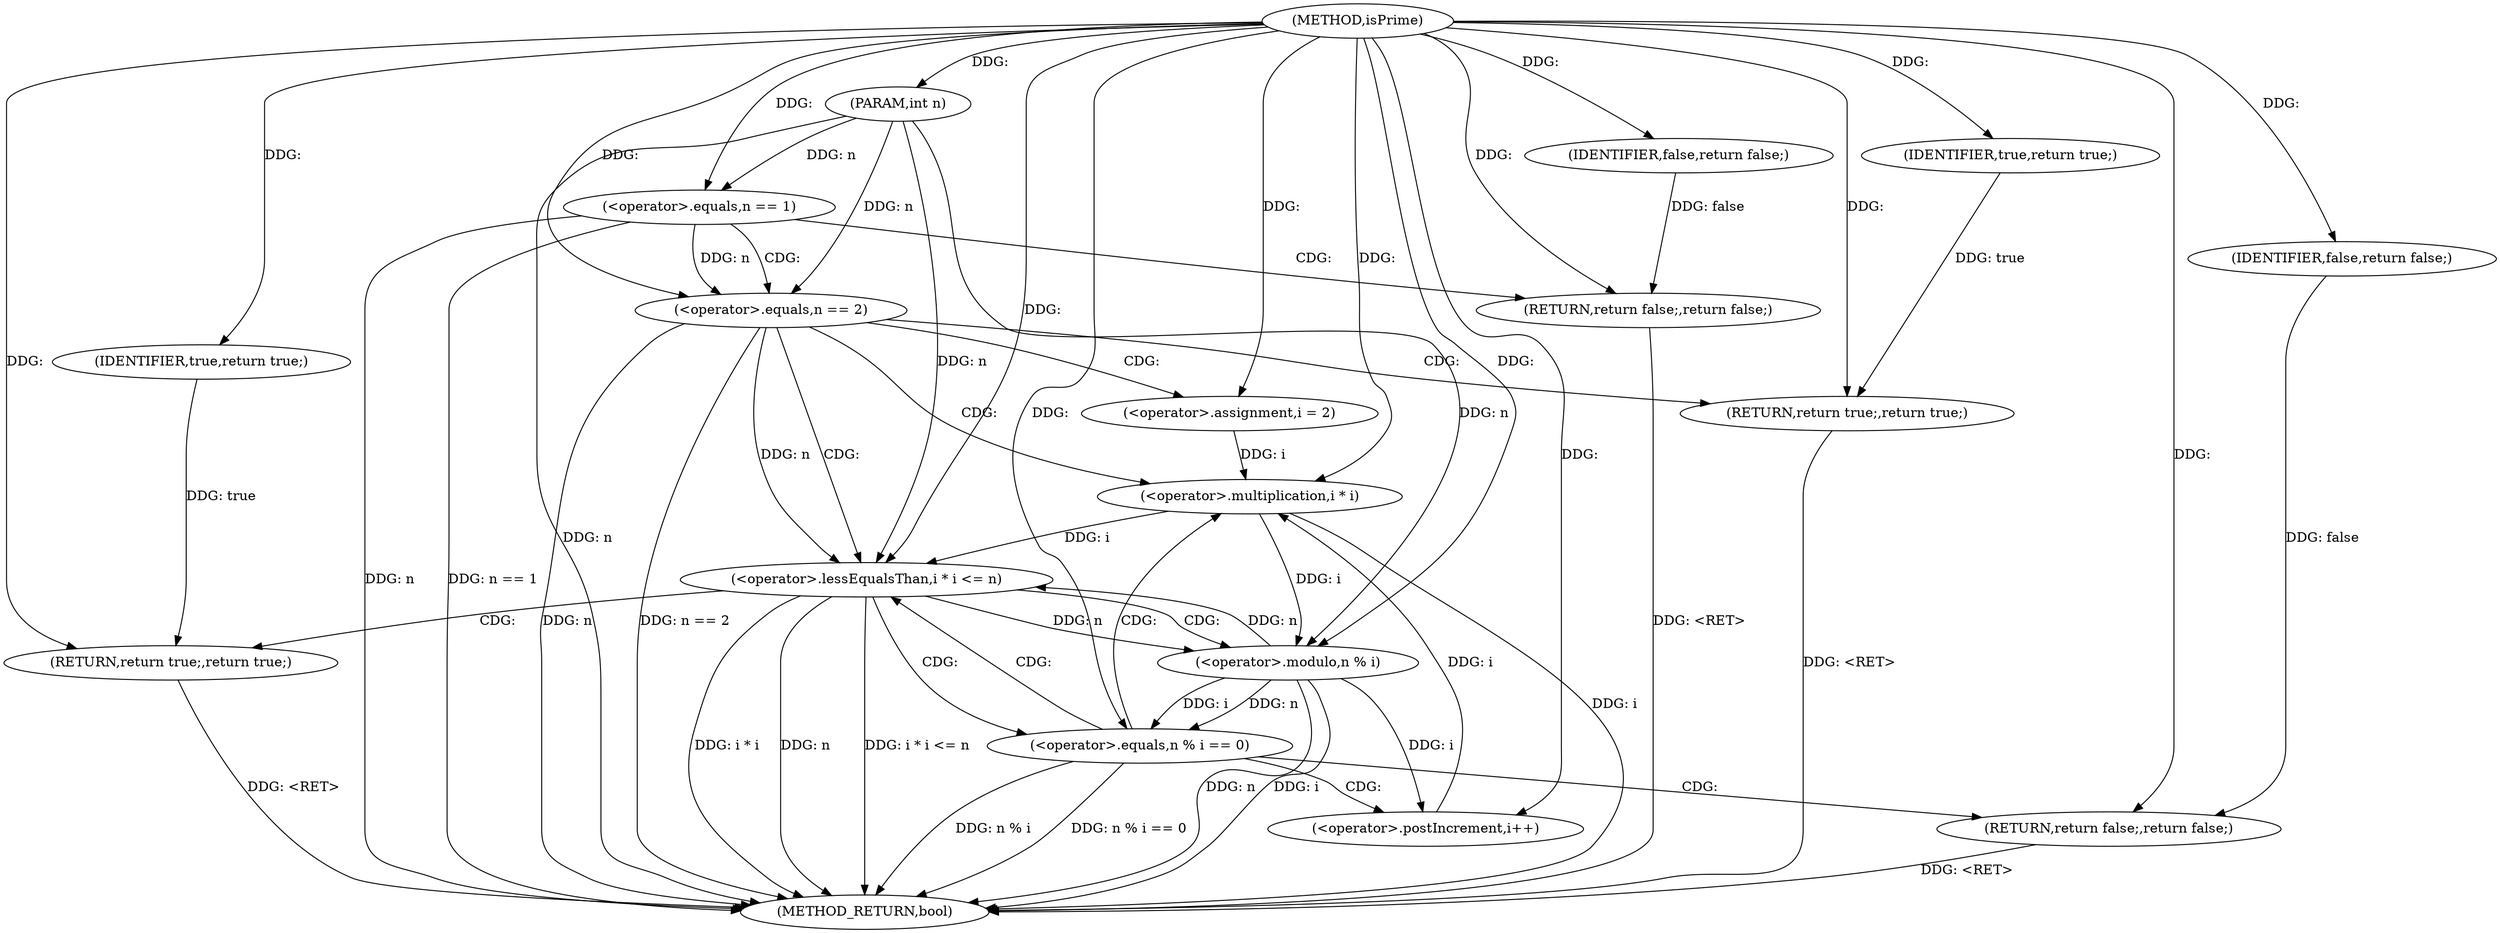 digraph "isPrime" {  
"1000159" [label = "(METHOD,isPrime)" ]
"1000197" [label = "(METHOD_RETURN,bool)" ]
"1000160" [label = "(PARAM,int n)" ]
"1000195" [label = "(RETURN,return true;,return true;)" ]
"1000163" [label = "(<operator>.equals,n == 1)" ]
"1000166" [label = "(RETURN,return false;,return false;)" ]
"1000169" [label = "(<operator>.equals,n == 2)" ]
"1000172" [label = "(RETURN,return true;,return true;)" ]
"1000176" [label = "(<operator>.assignment,i = 2)" ]
"1000179" [label = "(<operator>.lessEqualsThan,i * i <= n)" ]
"1000184" [label = "(<operator>.postIncrement,i++)" ]
"1000196" [label = "(IDENTIFIER,true,return true;)" ]
"1000167" [label = "(IDENTIFIER,false,return false;)" ]
"1000173" [label = "(IDENTIFIER,true,return true;)" ]
"1000180" [label = "(<operator>.multiplication,i * i)" ]
"1000188" [label = "(<operator>.equals,n % i == 0)" ]
"1000193" [label = "(RETURN,return false;,return false;)" ]
"1000194" [label = "(IDENTIFIER,false,return false;)" ]
"1000189" [label = "(<operator>.modulo,n % i)" ]
  "1000172" -> "1000197"  [ label = "DDG: <RET>"] 
  "1000166" -> "1000197"  [ label = "DDG: <RET>"] 
  "1000193" -> "1000197"  [ label = "DDG: <RET>"] 
  "1000160" -> "1000197"  [ label = "DDG: n"] 
  "1000163" -> "1000197"  [ label = "DDG: n"] 
  "1000163" -> "1000197"  [ label = "DDG: n == 1"] 
  "1000169" -> "1000197"  [ label = "DDG: n"] 
  "1000169" -> "1000197"  [ label = "DDG: n == 2"] 
  "1000180" -> "1000197"  [ label = "DDG: i"] 
  "1000179" -> "1000197"  [ label = "DDG: i * i"] 
  "1000179" -> "1000197"  [ label = "DDG: n"] 
  "1000179" -> "1000197"  [ label = "DDG: i * i <= n"] 
  "1000189" -> "1000197"  [ label = "DDG: n"] 
  "1000189" -> "1000197"  [ label = "DDG: i"] 
  "1000188" -> "1000197"  [ label = "DDG: n % i"] 
  "1000188" -> "1000197"  [ label = "DDG: n % i == 0"] 
  "1000195" -> "1000197"  [ label = "DDG: <RET>"] 
  "1000159" -> "1000160"  [ label = "DDG: "] 
  "1000196" -> "1000195"  [ label = "DDG: true"] 
  "1000159" -> "1000195"  [ label = "DDG: "] 
  "1000167" -> "1000166"  [ label = "DDG: false"] 
  "1000159" -> "1000166"  [ label = "DDG: "] 
  "1000173" -> "1000172"  [ label = "DDG: true"] 
  "1000159" -> "1000172"  [ label = "DDG: "] 
  "1000159" -> "1000176"  [ label = "DDG: "] 
  "1000159" -> "1000196"  [ label = "DDG: "] 
  "1000160" -> "1000163"  [ label = "DDG: n"] 
  "1000159" -> "1000163"  [ label = "DDG: "] 
  "1000159" -> "1000167"  [ label = "DDG: "] 
  "1000163" -> "1000169"  [ label = "DDG: n"] 
  "1000160" -> "1000169"  [ label = "DDG: n"] 
  "1000159" -> "1000169"  [ label = "DDG: "] 
  "1000159" -> "1000173"  [ label = "DDG: "] 
  "1000180" -> "1000179"  [ label = "DDG: i"] 
  "1000169" -> "1000179"  [ label = "DDG: n"] 
  "1000189" -> "1000179"  [ label = "DDG: n"] 
  "1000160" -> "1000179"  [ label = "DDG: n"] 
  "1000159" -> "1000179"  [ label = "DDG: "] 
  "1000189" -> "1000184"  [ label = "DDG: i"] 
  "1000159" -> "1000184"  [ label = "DDG: "] 
  "1000176" -> "1000180"  [ label = "DDG: i"] 
  "1000184" -> "1000180"  [ label = "DDG: i"] 
  "1000159" -> "1000180"  [ label = "DDG: "] 
  "1000194" -> "1000193"  [ label = "DDG: false"] 
  "1000159" -> "1000193"  [ label = "DDG: "] 
  "1000189" -> "1000188"  [ label = "DDG: i"] 
  "1000189" -> "1000188"  [ label = "DDG: n"] 
  "1000159" -> "1000188"  [ label = "DDG: "] 
  "1000159" -> "1000194"  [ label = "DDG: "] 
  "1000179" -> "1000189"  [ label = "DDG: n"] 
  "1000160" -> "1000189"  [ label = "DDG: n"] 
  "1000159" -> "1000189"  [ label = "DDG: "] 
  "1000180" -> "1000189"  [ label = "DDG: i"] 
  "1000163" -> "1000166"  [ label = "CDG: "] 
  "1000163" -> "1000169"  [ label = "CDG: "] 
  "1000169" -> "1000179"  [ label = "CDG: "] 
  "1000169" -> "1000180"  [ label = "CDG: "] 
  "1000169" -> "1000176"  [ label = "CDG: "] 
  "1000169" -> "1000172"  [ label = "CDG: "] 
  "1000179" -> "1000188"  [ label = "CDG: "] 
  "1000179" -> "1000195"  [ label = "CDG: "] 
  "1000179" -> "1000189"  [ label = "CDG: "] 
  "1000188" -> "1000179"  [ label = "CDG: "] 
  "1000188" -> "1000193"  [ label = "CDG: "] 
  "1000188" -> "1000184"  [ label = "CDG: "] 
  "1000188" -> "1000180"  [ label = "CDG: "] 
}
